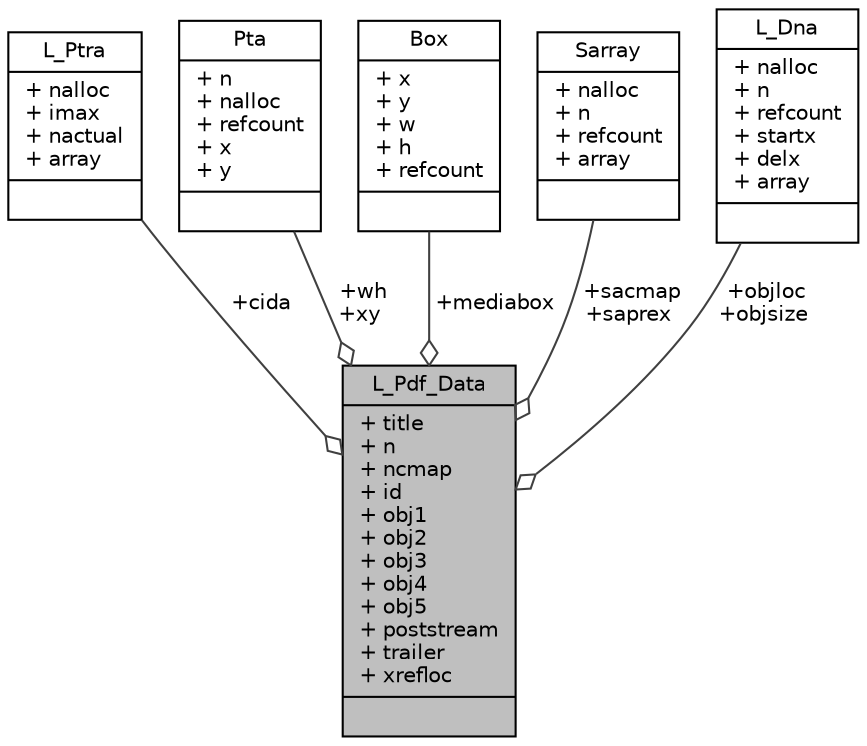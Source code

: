 digraph "L_Pdf_Data"
{
 // LATEX_PDF_SIZE
  edge [fontname="Helvetica",fontsize="10",labelfontname="Helvetica",labelfontsize="10"];
  node [fontname="Helvetica",fontsize="10",shape=record];
  Node1 [label="{L_Pdf_Data\n|+ title\l+ n\l+ ncmap\l+ id\l+ obj1\l+ obj2\l+ obj3\l+ obj4\l+ obj5\l+ poststream\l+ trailer\l+ xrefloc\l|}",height=0.2,width=0.4,color="black", fillcolor="grey75", style="filled", fontcolor="black",tooltip=" "];
  Node2 -> Node1 [color="grey25",fontsize="10",style="solid",label=" +cida" ,arrowhead="odiamond",fontname="Helvetica"];
  Node2 [label="{L_Ptra\n|+ nalloc\l+ imax\l+ nactual\l+ array\l|}",height=0.2,width=0.4,color="black", fillcolor="white", style="filled",URL="$struct_l___ptra.html",tooltip=" "];
  Node3 -> Node1 [color="grey25",fontsize="10",style="solid",label=" +wh\n+xy" ,arrowhead="odiamond",fontname="Helvetica"];
  Node3 [label="{Pta\n|+ n\l+ nalloc\l+ refcount\l+ x\l+ y\l|}",height=0.2,width=0.4,color="black", fillcolor="white", style="filled",URL="$struct_pta.html",tooltip=" "];
  Node4 -> Node1 [color="grey25",fontsize="10",style="solid",label=" +mediabox" ,arrowhead="odiamond",fontname="Helvetica"];
  Node4 [label="{Box\n|+ x\l+ y\l+ w\l+ h\l+ refcount\l|}",height=0.2,width=0.4,color="black", fillcolor="white", style="filled",URL="$struct_box.html",tooltip=" "];
  Node5 -> Node1 [color="grey25",fontsize="10",style="solid",label=" +sacmap\n+saprex" ,arrowhead="odiamond",fontname="Helvetica"];
  Node5 [label="{Sarray\n|+ nalloc\l+ n\l+ refcount\l+ array\l|}",height=0.2,width=0.4,color="black", fillcolor="white", style="filled",URL="$struct_sarray.html",tooltip=" "];
  Node6 -> Node1 [color="grey25",fontsize="10",style="solid",label=" +objloc\n+objsize" ,arrowhead="odiamond",fontname="Helvetica"];
  Node6 [label="{L_Dna\n|+ nalloc\l+ n\l+ refcount\l+ startx\l+ delx\l+ array\l|}",height=0.2,width=0.4,color="black", fillcolor="white", style="filled",URL="$struct_l___dna.html",tooltip=" "];
}
